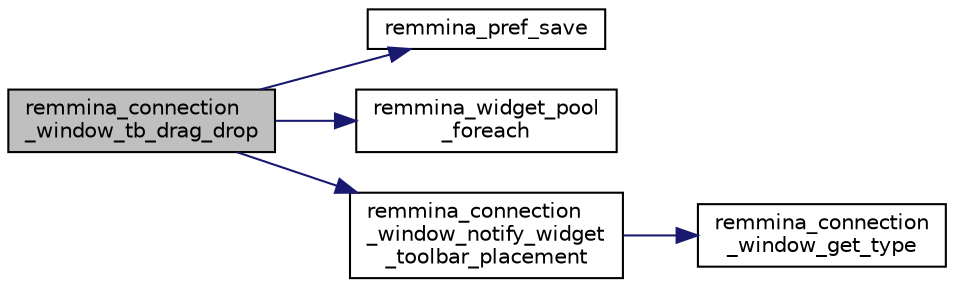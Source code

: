 digraph "remmina_connection_window_tb_drag_drop"
{
  edge [fontname="Helvetica",fontsize="10",labelfontname="Helvetica",labelfontsize="10"];
  node [fontname="Helvetica",fontsize="10",shape=record];
  rankdir="LR";
  Node16208 [label="remmina_connection\l_window_tb_drag_drop",height=0.2,width=0.4,color="black", fillcolor="grey75", style="filled", fontcolor="black"];
  Node16208 -> Node16209 [color="midnightblue",fontsize="10",style="solid",fontname="Helvetica"];
  Node16209 [label="remmina_pref_save",height=0.2,width=0.4,color="black", fillcolor="white", style="filled",URL="$remmina__pref_8c.html#a1c614a5e7dc3cd415be6e0a926e26983"];
  Node16208 -> Node16210 [color="midnightblue",fontsize="10",style="solid",fontname="Helvetica"];
  Node16210 [label="remmina_widget_pool\l_foreach",height=0.2,width=0.4,color="black", fillcolor="white", style="filled",URL="$remmina__widget__pool_8c.html#a53fad3994b2550300cfd4fd8bb2a2b5b"];
  Node16208 -> Node16211 [color="midnightblue",fontsize="10",style="solid",fontname="Helvetica"];
  Node16211 [label="remmina_connection\l_window_notify_widget\l_toolbar_placement",height=0.2,width=0.4,color="black", fillcolor="white", style="filled",URL="$remmina__connection__window_8c.html#ae2bb6008a2d00000b8c307a6e2646792"];
  Node16211 -> Node16212 [color="midnightblue",fontsize="10",style="solid",fontname="Helvetica"];
  Node16212 [label="remmina_connection\l_window_get_type",height=0.2,width=0.4,color="black", fillcolor="white", style="filled",URL="$remmina__connection__window_8h.html#a2dd8b9190bec1b9016cbe666ffca4dae"];
}
